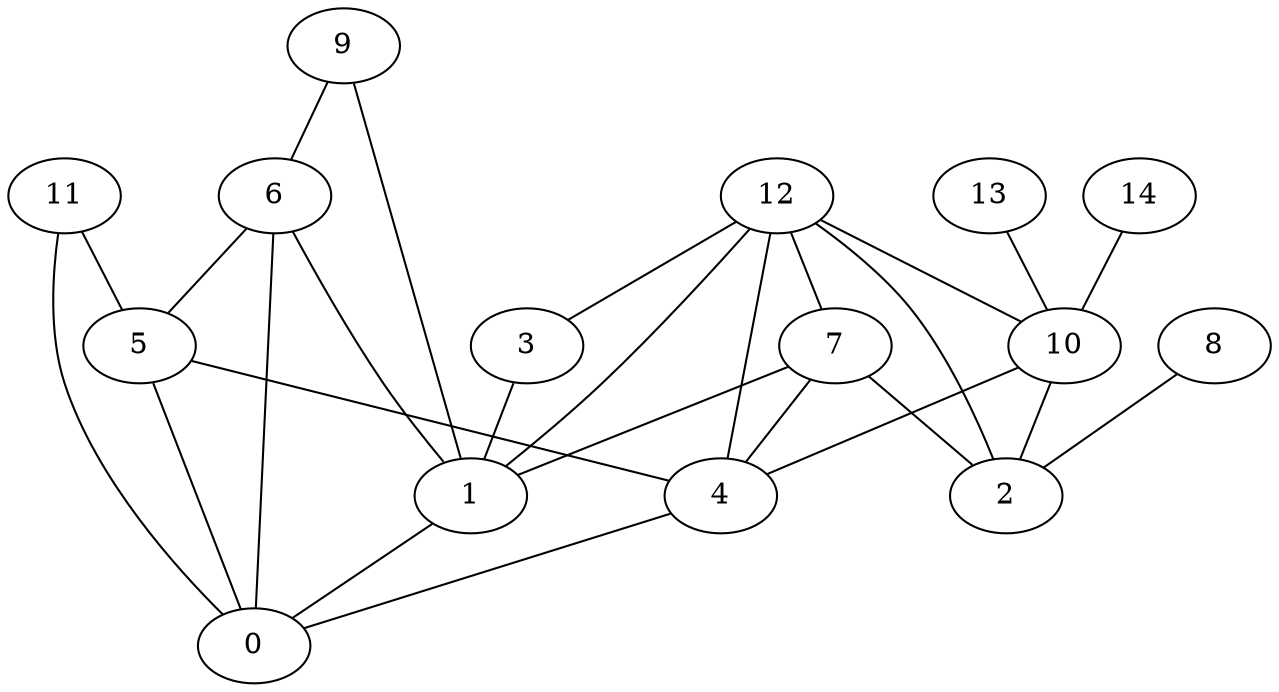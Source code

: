 digraph "sensornet-topology" {
label = "";
rankdir="BT";"0"->"1" [arrowhead = "both"] 
"0"->"4" [arrowhead = "both"] 
"0"->"5" [arrowhead = "both"] 
"0"->"6" [arrowhead = "both"] 
"0"->"11" [arrowhead = "both"] 
"1"->"3" [arrowhead = "both"] 
"1"->"6" [arrowhead = "both"] 
"1"->"7" [arrowhead = "both"] 
"1"->"9" [arrowhead = "both"] 
"1"->"12" [arrowhead = "both"] 
"2"->"7" [arrowhead = "both"] 
"2"->"8" [arrowhead = "both"] 
"2"->"10" [arrowhead = "both"] 
"2"->"12" [arrowhead = "both"] 
"3"->"12" [arrowhead = "both"] 
"4"->"5" [arrowhead = "both"] 
"4"->"7" [arrowhead = "both"] 
"4"->"10" [arrowhead = "both"] 
"4"->"12" [arrowhead = "both"] 
"5"->"6" [arrowhead = "both"] 
"5"->"11" [arrowhead = "both"] 
"6"->"9" [arrowhead = "both"] 
"7"->"12" [arrowhead = "both"] 
"10"->"12" [arrowhead = "both"] 
"10"->"13" [arrowhead = "both"] 
"10"->"14" [arrowhead = "both"] 
}